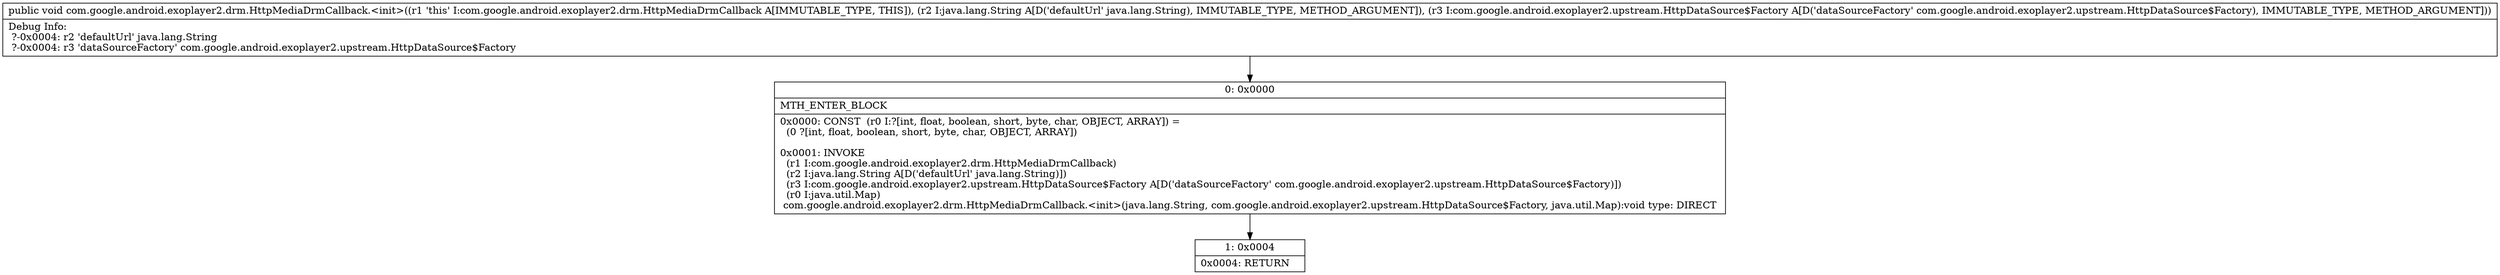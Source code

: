 digraph "CFG forcom.google.android.exoplayer2.drm.HttpMediaDrmCallback.\<init\>(Ljava\/lang\/String;Lcom\/google\/android\/exoplayer2\/upstream\/HttpDataSource$Factory;)V" {
Node_0 [shape=record,label="{0\:\ 0x0000|MTH_ENTER_BLOCK\l|0x0000: CONST  (r0 I:?[int, float, boolean, short, byte, char, OBJECT, ARRAY]) = \l  (0 ?[int, float, boolean, short, byte, char, OBJECT, ARRAY])\l \l0x0001: INVOKE  \l  (r1 I:com.google.android.exoplayer2.drm.HttpMediaDrmCallback)\l  (r2 I:java.lang.String A[D('defaultUrl' java.lang.String)])\l  (r3 I:com.google.android.exoplayer2.upstream.HttpDataSource$Factory A[D('dataSourceFactory' com.google.android.exoplayer2.upstream.HttpDataSource$Factory)])\l  (r0 I:java.util.Map)\l com.google.android.exoplayer2.drm.HttpMediaDrmCallback.\<init\>(java.lang.String, com.google.android.exoplayer2.upstream.HttpDataSource$Factory, java.util.Map):void type: DIRECT \l}"];
Node_1 [shape=record,label="{1\:\ 0x0004|0x0004: RETURN   \l}"];
MethodNode[shape=record,label="{public void com.google.android.exoplayer2.drm.HttpMediaDrmCallback.\<init\>((r1 'this' I:com.google.android.exoplayer2.drm.HttpMediaDrmCallback A[IMMUTABLE_TYPE, THIS]), (r2 I:java.lang.String A[D('defaultUrl' java.lang.String), IMMUTABLE_TYPE, METHOD_ARGUMENT]), (r3 I:com.google.android.exoplayer2.upstream.HttpDataSource$Factory A[D('dataSourceFactory' com.google.android.exoplayer2.upstream.HttpDataSource$Factory), IMMUTABLE_TYPE, METHOD_ARGUMENT]))  | Debug Info:\l  ?\-0x0004: r2 'defaultUrl' java.lang.String\l  ?\-0x0004: r3 'dataSourceFactory' com.google.android.exoplayer2.upstream.HttpDataSource$Factory\l}"];
MethodNode -> Node_0;
Node_0 -> Node_1;
}

